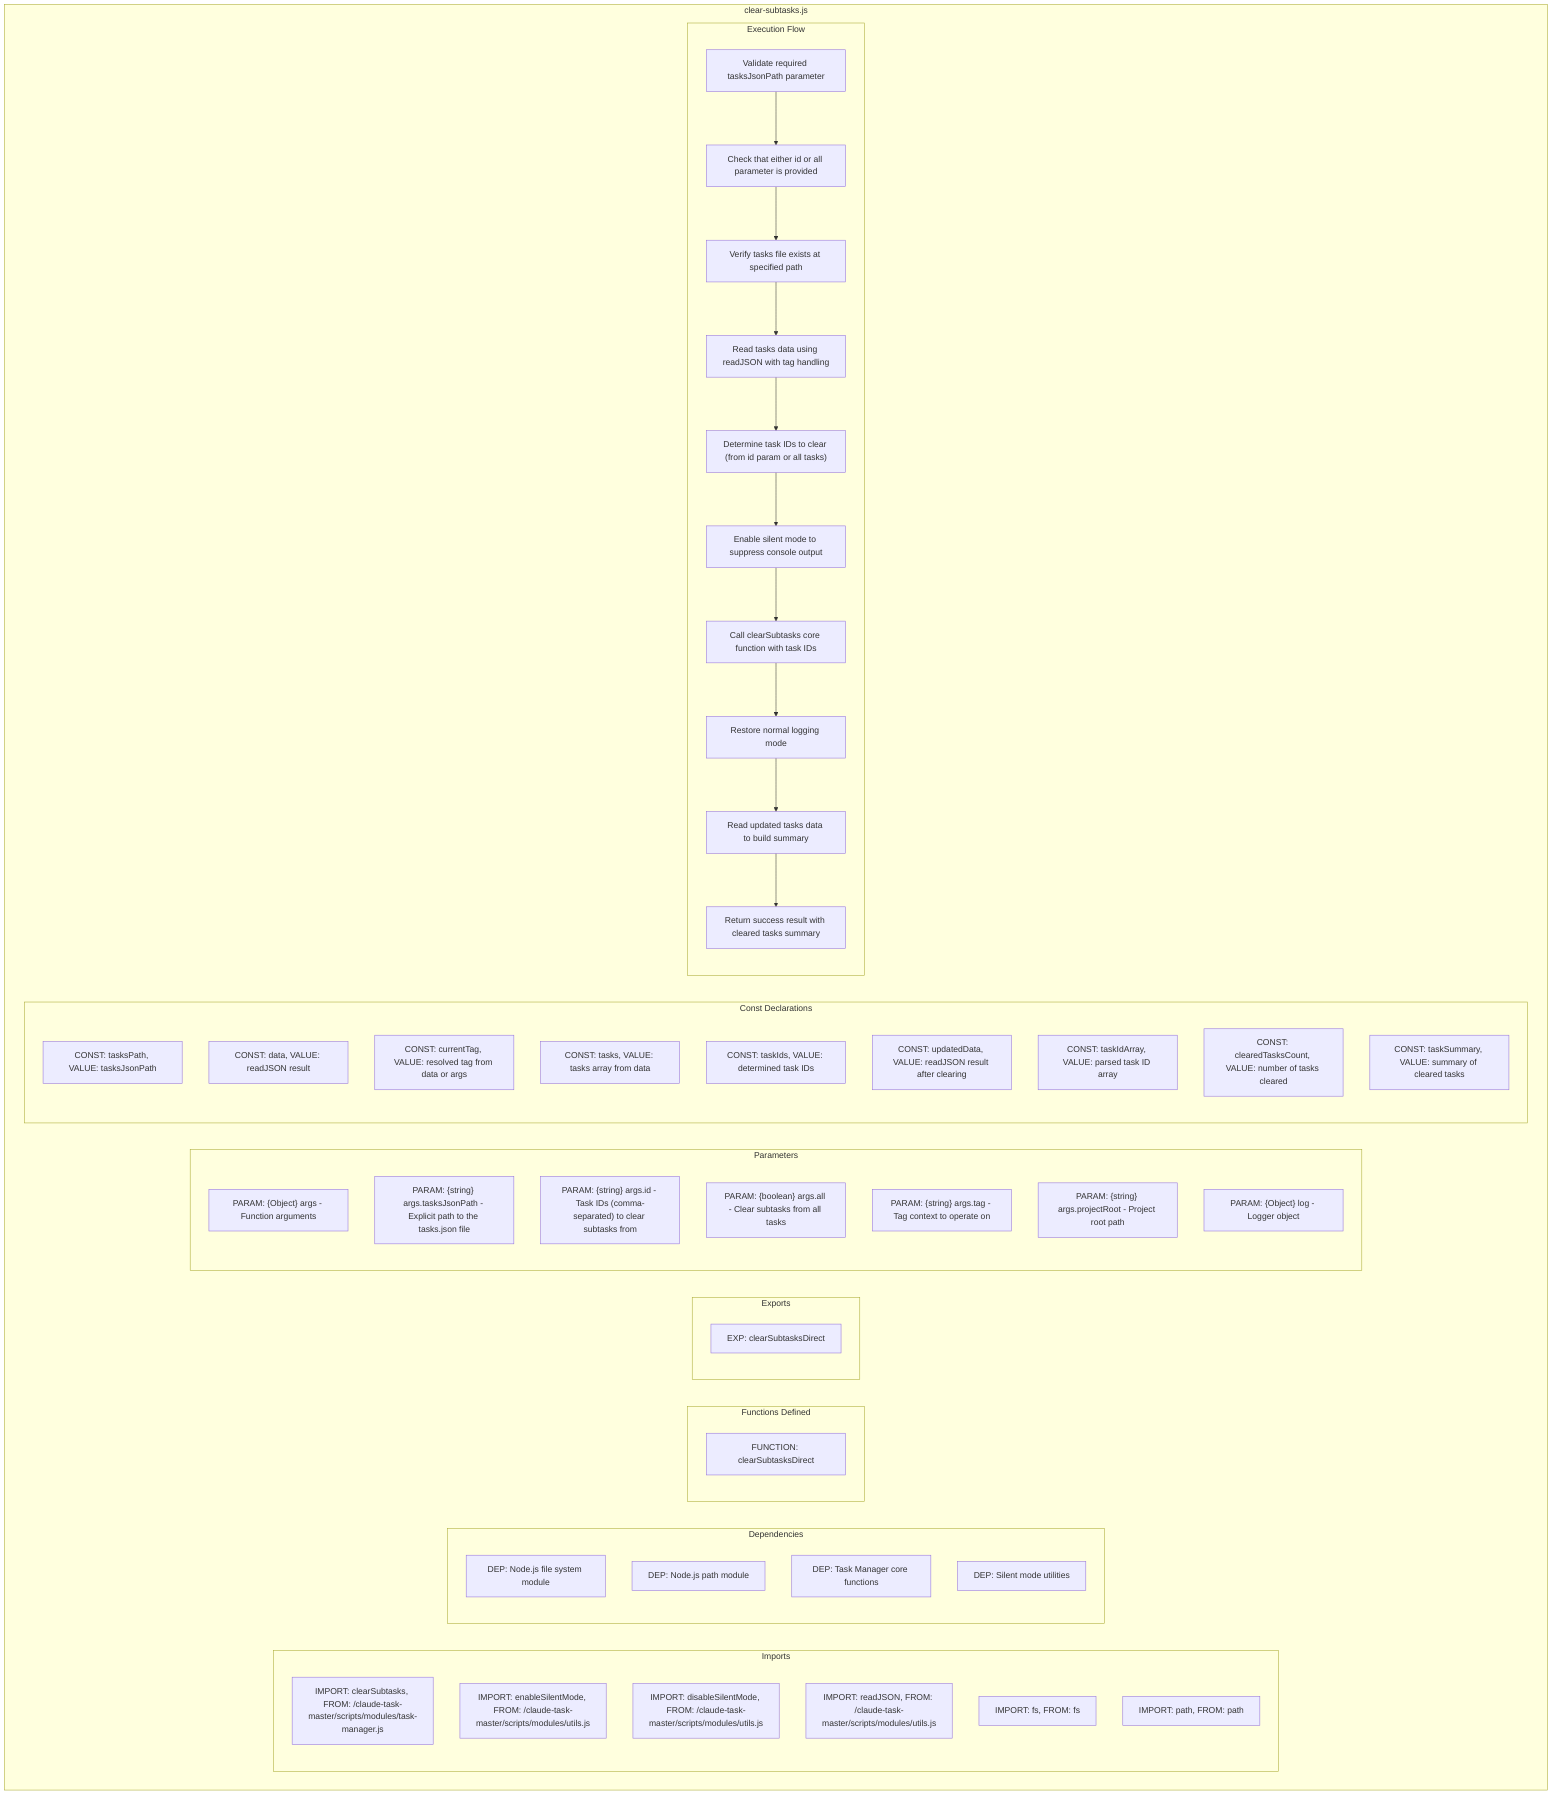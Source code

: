 flowchart TB
    subgraph Imports["Imports"]
        I1["IMPORT: clearSubtasks, FROM: /claude-task-master/scripts/modules/task-manager.js"]
        I2["IMPORT: enableSilentMode, FROM: /claude-task-master/scripts/modules/utils.js"]
        I3["IMPORT: disableSilentMode, FROM: /claude-task-master/scripts/modules/utils.js"]
        I4["IMPORT: readJSON, FROM: /claude-task-master/scripts/modules/utils.js"]
        I5["IMPORT: fs, FROM: fs"]
        I6["IMPORT: path, FROM: path"]
    end
    
    subgraph Dependencies["Dependencies"]
        D1["DEP: Node.js file system module"]
        D2["DEP: Node.js path module"]
        D3["DEP: Task Manager core functions"]
        D4["DEP: Silent mode utilities"]
    end
    
    subgraph FunctionsDefined["Functions Defined"]
        FU1["FUNCTION: clearSubtasksDirect"]
    end
    
    subgraph Exports["Exports"]
        E1["EXP: clearSubtasksDirect"]
    end
    
    subgraph Parameters["Parameters"]
        P1["PARAM: {Object} args - Function arguments"]
        P2["PARAM: {string} args.tasksJsonPath - Explicit path to the tasks.json file"]
        P3["PARAM: {string} args.id - Task IDs (comma-separated) to clear subtasks from"]
        P4["PARAM: {boolean} args.all - Clear subtasks from all tasks"]
        P5["PARAM: {string} args.tag - Tag context to operate on"]
        P6["PARAM: {string} args.projectRoot - Project root path"]
        P7["PARAM: {Object} log - Logger object"]
    end
    
    subgraph Constants["Const Declarations"]
        C1["CONST: tasksPath, VALUE: tasksJsonPath"]
        C2["CONST: data, VALUE: readJSON result"]
        C3["CONST: currentTag, VALUE: resolved tag from data or args"]
        C4["CONST: tasks, VALUE: tasks array from data"]
        C5["CONST: taskIds, VALUE: determined task IDs"]
        C6["CONST: updatedData, VALUE: readJSON result after clearing"]
        C7["CONST: taskIdArray, VALUE: parsed task ID array"]
        C8["CONST: clearedTasksCount, VALUE: number of tasks cleared"]
        C9["CONST: taskSummary, VALUE: summary of cleared tasks"]
    end
    
    subgraph ExecutionFlow["Execution Flow"]
        FL1["Validate required tasksJsonPath parameter"]
        FL2["Check that either id or all parameter is provided"]
        FL3["Verify tasks file exists at specified path"]
        FL4["Read tasks data using readJSON with tag handling"]
        FL5["Determine task IDs to clear (from id param or all tasks)"]
        FL6["Enable silent mode to suppress console output"]
        FL7["Call clearSubtasks core function with task IDs"]
        FL8["Restore normal logging mode"]
        FL9["Read updated tasks data to build summary"]
        FL10["Return success result with cleared tasks summary"]
    end
    
    subgraph clearSubtasks["clear-subtasks.js"]
        Imports
        Dependencies
        FunctionsDefined
        Exports
        Parameters
        Constants
        ExecutionFlow
    end
    
    FL1 --> FL2
    FL2 --> FL3
    FL3 --> FL4
    FL4 --> FL5
    FL5 --> FL6
    FL6 --> FL7
    FL7 --> FL8
    FL8 --> FL9
    FL9 --> FL10